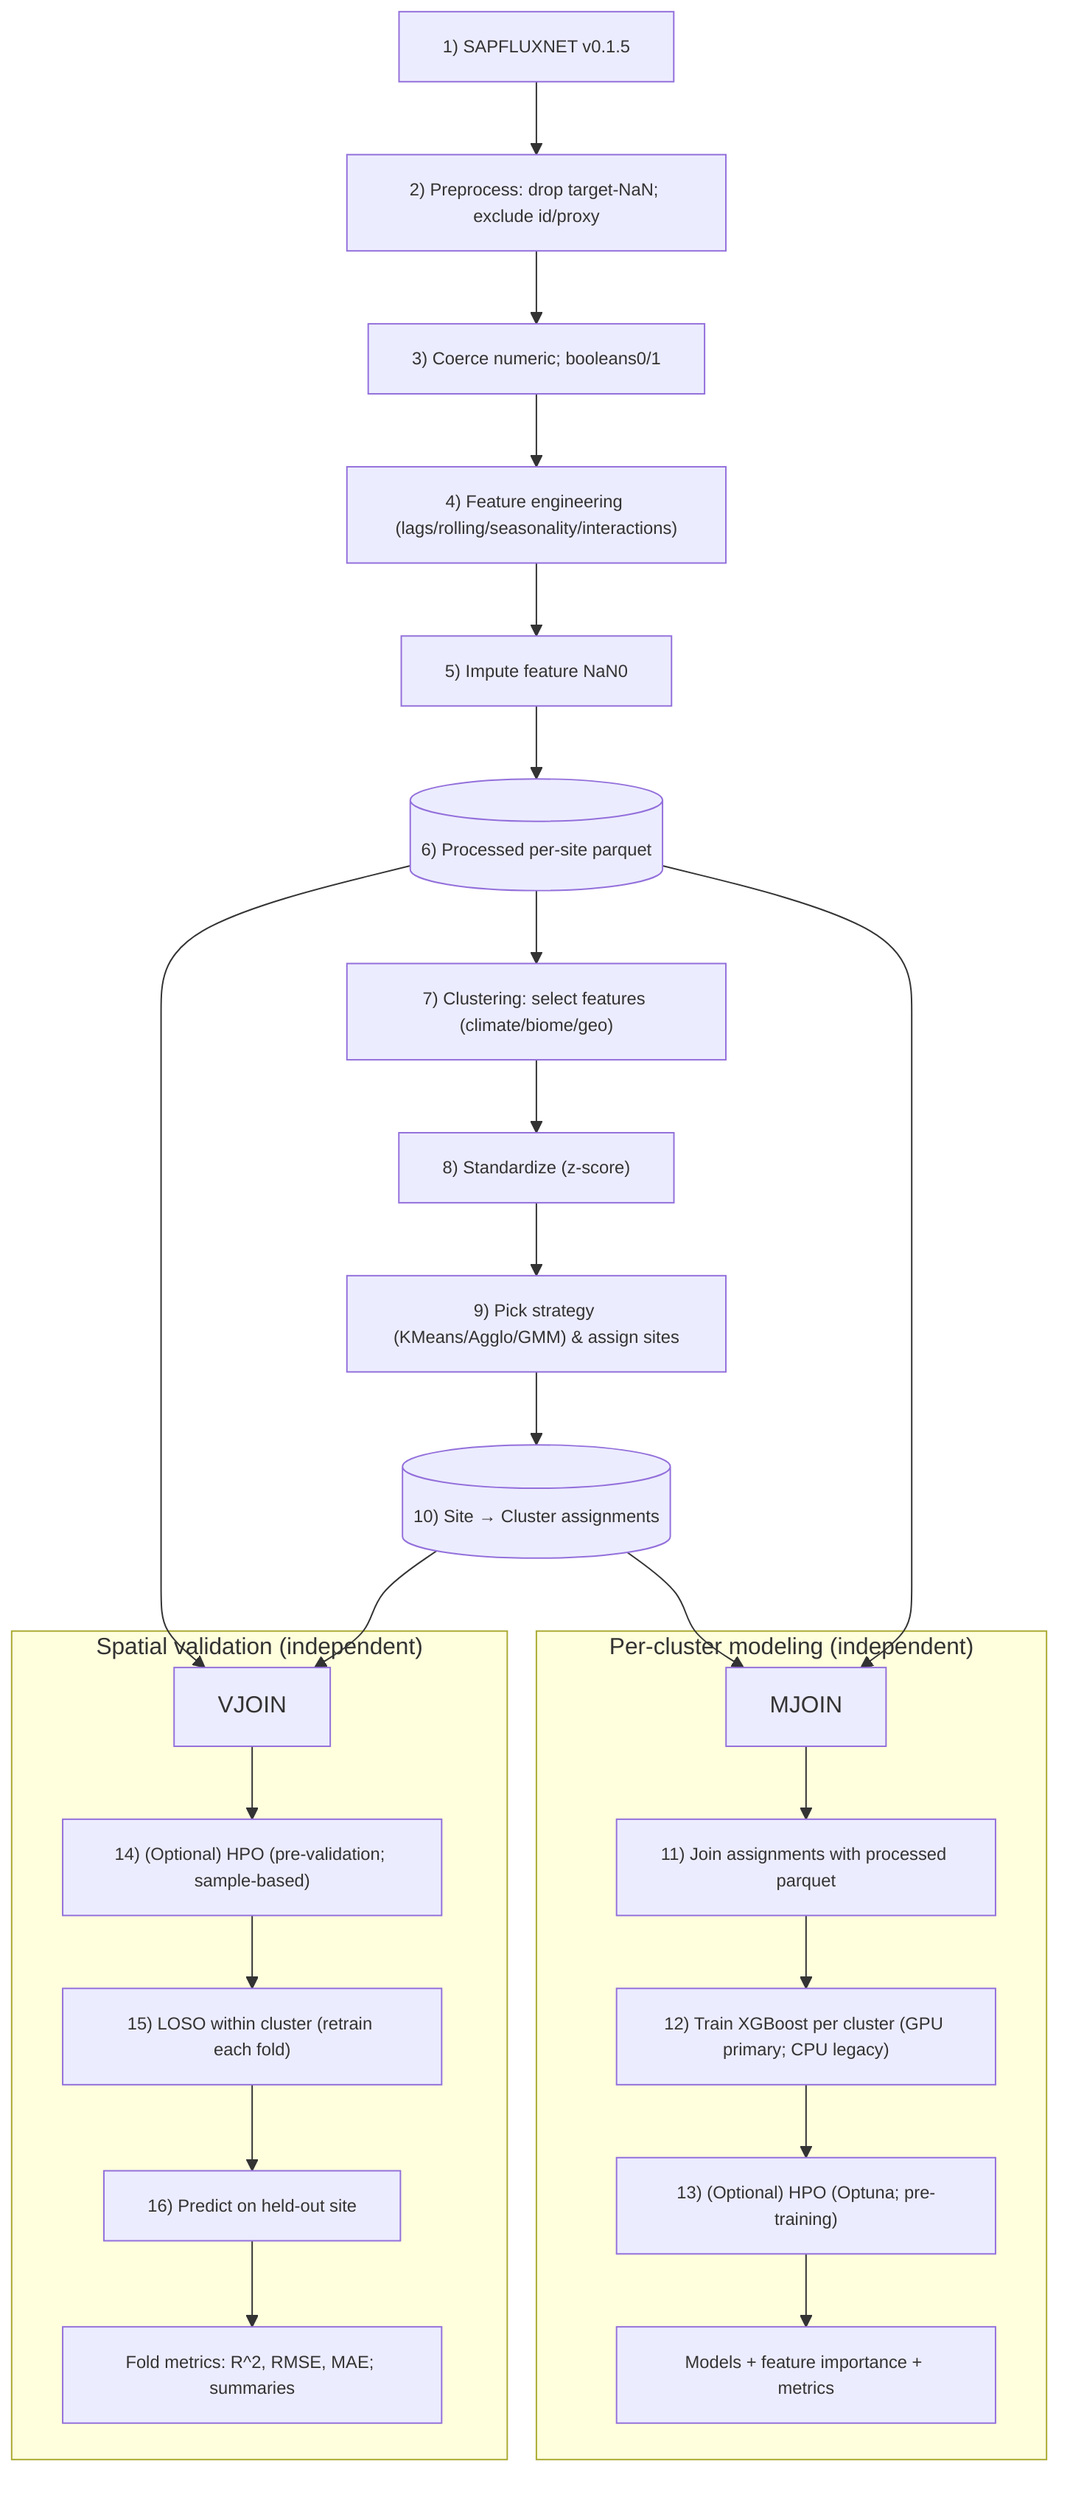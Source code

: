 ﻿flowchart TD
  %% Clean, top-down, concise, numbered steps
  A1["1) SAPFLUXNET v0.1.5"] --> P1["2) Preprocess: drop target-NaN; exclude id/proxy"]
  P1 --> P2["3) Coerce numeric; booleans0/1"]
  P2 --> P3["4) Feature engineering (lags/rolling/seasonality/interactions)"]
  P3 --> P4["5) Impute feature NaN0"]
  P4 --> D1[("6) Processed per-site parquet")]
  D1 --> C1["7) Clustering: select features (climate/biome/geo)"]
  C1 --> C2["8) Standardize (z-score)"]
  C2 --> C3["9) Pick strategy (KMeans/Agglo/GMM) & assign sites"]
  C3 --> A2[("10) Site → Cluster assignments")]

  %% Parallel branches after clustering
  %% Modeling branch
  A2 --> MJOIN
  D1 --> MJOIN
  subgraph M["Per-cluster modeling (independent)"]
    MJOIN --> M1["11) Join assignments with processed parquet"]
    M1 --> M2["12) Train XGBoost per cluster (GPU primary; CPU legacy)"]
    M2 --> M3["13) (Optional) HPO (Optuna; pre-training)"]
    M3 --> MOUT["Models + feature importance + metrics"]
  end

  %% Validation branch
  D1 --> VJOIN
  A2 --> VJOIN
  subgraph V["Spatial validation (independent)"]
    VJOIN --> V0["14) (Optional) HPO (pre-validation; sample-based)"]
    V0 --> V1["15) LOSO within cluster (retrain each fold)"]
    V1 --> V2["16) Predict on held-out site"]
    V2 --> VOUT["Fold metrics: R^2, RMSE, MAE; summaries"]
  end

  classDef step font-size:12px
  class A1,P1,P2,P3,P4,D1,C1,C2,C3,A2,M1,M2,M3,MOUT,V0,V1,V2,VOUT step;